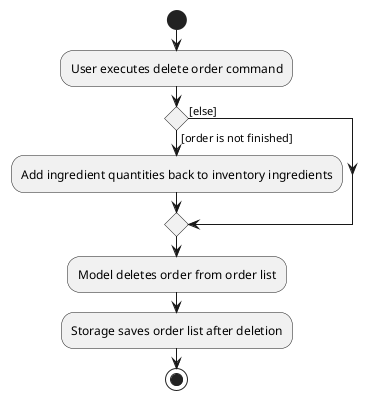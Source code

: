 @startuml
start
:User executes delete order command;

if () then ([order is not finished])
    :Add ingredient quantities back to inventory ingredients;
else ([else])
endif

:Model deletes order from order list;

:Storage saves order list after deletion;
stop
@enduml
